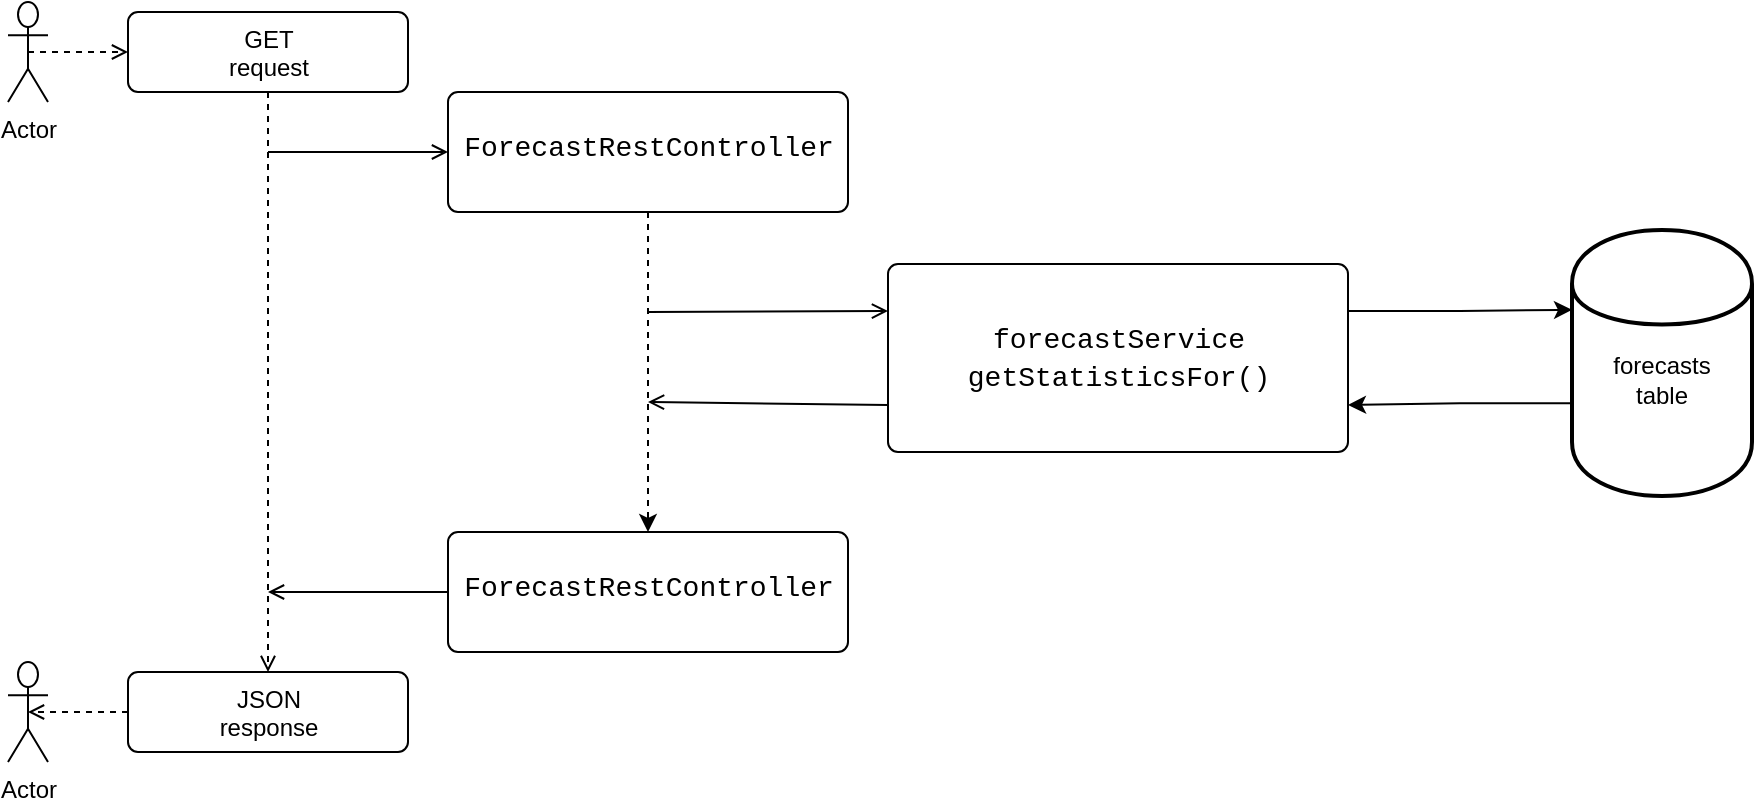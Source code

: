 <mxfile>
    <diagram name="forecast_statistics" id="FCdsSSXMZ4v17LM1Qf2R">
        <mxGraphModel dx="990" dy="470" grid="1" gridSize="10" guides="1" tooltips="1" connect="1" arrows="1" fold="1" page="1" pageScale="1" pageWidth="827" pageHeight="1169" math="0" shadow="0">
            <root>
                <mxCell id="EhWJuA080w2vwQbE3XQY-0"/>
                <mxCell id="EhWJuA080w2vwQbE3XQY-1" parent="EhWJuA080w2vwQbE3XQY-0"/>
                <mxCell id="EhWJuA080w2vwQbE3XQY-2" value="Actor" style="shape=umlActor;verticalLabelPosition=bottom;verticalAlign=top;html=1;" vertex="1" parent="EhWJuA080w2vwQbE3XQY-1">
                    <mxGeometry x="40" y="55" width="20" height="50" as="geometry"/>
                </mxCell>
                <mxCell id="EhWJuA080w2vwQbE3XQY-3" value="JSON&lt;br&gt;response" style="html=1;align=center;verticalAlign=top;rounded=1;absoluteArcSize=1;arcSize=10;dashed=0;shadow=0;" vertex="1" parent="EhWJuA080w2vwQbE3XQY-1">
                    <mxGeometry x="100" y="390" width="140" height="40" as="geometry"/>
                </mxCell>
                <mxCell id="EhWJuA080w2vwQbE3XQY-4" value="GET&lt;br&gt;request" style="html=1;align=center;verticalAlign=top;rounded=1;absoluteArcSize=1;arcSize=10;dashed=0;shadow=0;" vertex="1" parent="EhWJuA080w2vwQbE3XQY-1">
                    <mxGeometry x="100" y="60" width="140" height="40" as="geometry"/>
                </mxCell>
                <mxCell id="EhWJuA080w2vwQbE3XQY-5" value="" style="html=1;verticalAlign=bottom;labelBackgroundColor=none;endArrow=open;endFill=0;dashed=1;exitX=0.5;exitY=1;exitDx=0;exitDy=0;entryX=0.5;entryY=0;entryDx=0;entryDy=0;" edge="1" parent="EhWJuA080w2vwQbE3XQY-1" source="EhWJuA080w2vwQbE3XQY-4" target="EhWJuA080w2vwQbE3XQY-3">
                    <mxGeometry width="160" relative="1" as="geometry">
                        <mxPoint x="180" y="120" as="sourcePoint"/>
                        <mxPoint x="169.5" y="184" as="targetPoint"/>
                    </mxGeometry>
                </mxCell>
                <mxCell id="EhWJuA080w2vwQbE3XQY-6" value="" style="html=1;verticalAlign=bottom;labelBackgroundColor=none;endArrow=open;endFill=0;entryX=0;entryY=0.5;entryDx=0;entryDy=0;" edge="1" parent="EhWJuA080w2vwQbE3XQY-1" target="EhWJuA080w2vwQbE3XQY-11">
                    <mxGeometry width="160" relative="1" as="geometry">
                        <mxPoint x="170" y="130" as="sourcePoint"/>
                        <mxPoint x="330" y="130" as="targetPoint"/>
                    </mxGeometry>
                </mxCell>
                <mxCell id="EhWJuA080w2vwQbE3XQY-7" value="" style="html=1;verticalAlign=bottom;labelBackgroundColor=none;endArrow=open;endFill=0;dashed=1;entryX=0;entryY=0.5;entryDx=0;entryDy=0;exitX=0.5;exitY=0.5;exitDx=0;exitDy=0;exitPerimeter=0;" edge="1" parent="EhWJuA080w2vwQbE3XQY-1" source="EhWJuA080w2vwQbE3XQY-2" target="EhWJuA080w2vwQbE3XQY-4">
                    <mxGeometry width="160" relative="1" as="geometry">
                        <mxPoint x="50" y="80" as="sourcePoint"/>
                        <mxPoint x="220" y="79.5" as="targetPoint"/>
                    </mxGeometry>
                </mxCell>
                <mxCell id="EhWJuA080w2vwQbE3XQY-8" value="Actor" style="shape=umlActor;verticalLabelPosition=bottom;verticalAlign=top;html=1;" vertex="1" parent="EhWJuA080w2vwQbE3XQY-1">
                    <mxGeometry x="40" y="385" width="20" height="50" as="geometry"/>
                </mxCell>
                <mxCell id="EhWJuA080w2vwQbE3XQY-9" value="" style="html=1;verticalAlign=bottom;labelBackgroundColor=none;endArrow=open;endFill=0;dashed=1;entryX=0.5;entryY=0.5;entryDx=0;entryDy=0;entryPerimeter=0;exitX=0;exitY=0.5;exitDx=0;exitDy=0;" edge="1" parent="EhWJuA080w2vwQbE3XQY-1" source="EhWJuA080w2vwQbE3XQY-3" target="EhWJuA080w2vwQbE3XQY-8">
                    <mxGeometry width="160" relative="1" as="geometry">
                        <mxPoint x="100" y="405" as="sourcePoint"/>
                        <mxPoint x="50" y="405" as="targetPoint"/>
                    </mxGeometry>
                </mxCell>
                <mxCell id="EhWJuA080w2vwQbE3XQY-10" style="edgeStyle=orthogonalEdgeStyle;rounded=0;orthogonalLoop=1;jettySize=auto;html=1;exitX=0.5;exitY=1;exitDx=0;exitDy=0;entryX=0.5;entryY=0;entryDx=0;entryDy=0;dashed=1;" edge="1" parent="EhWJuA080w2vwQbE3XQY-1" source="EhWJuA080w2vwQbE3XQY-11" target="EhWJuA080w2vwQbE3XQY-13">
                    <mxGeometry relative="1" as="geometry"/>
                </mxCell>
                <mxCell id="EhWJuA080w2vwQbE3XQY-11" value="&lt;div style=&quot;background-color: rgb(255 , 255 , 255) ; font-family: &amp;#34;consolas&amp;#34; , &amp;#34;courier new&amp;#34; , monospace ; font-size: 14px ; line-height: 19px&quot;&gt;ForecastRestController&lt;/div&gt;" style="html=1;align=center;verticalAlign=top;rounded=1;absoluteArcSize=1;arcSize=10;dashed=0;shadow=0;spacingTop=12;" vertex="1" parent="EhWJuA080w2vwQbE3XQY-1">
                    <mxGeometry x="260" y="100" width="200" height="60" as="geometry"/>
                </mxCell>
                <mxCell id="EhWJuA080w2vwQbE3XQY-12" value="" style="html=1;verticalAlign=bottom;labelBackgroundColor=none;endArrow=open;endFill=0;entryX=0;entryY=0.5;entryDx=0;entryDy=0;exitX=0;exitY=0.5;exitDx=0;exitDy=0;" edge="1" parent="EhWJuA080w2vwQbE3XQY-1" source="EhWJuA080w2vwQbE3XQY-13">
                    <mxGeometry width="160" relative="1" as="geometry">
                        <mxPoint x="330" y="250" as="sourcePoint"/>
                        <mxPoint x="170" y="350" as="targetPoint"/>
                    </mxGeometry>
                </mxCell>
                <mxCell id="EhWJuA080w2vwQbE3XQY-13" value="&lt;div style=&quot;background-color: rgb(255 , 255 , 255) ; font-family: &amp;#34;consolas&amp;#34; , &amp;#34;courier new&amp;#34; , monospace ; font-size: 14px ; line-height: 19px&quot;&gt;ForecastRestController&lt;/div&gt;" style="html=1;align=center;verticalAlign=top;rounded=1;absoluteArcSize=1;arcSize=10;dashed=0;shadow=0;spacingTop=12;" vertex="1" parent="EhWJuA080w2vwQbE3XQY-1">
                    <mxGeometry x="260" y="320" width="200" height="60" as="geometry"/>
                </mxCell>
                <mxCell id="EhWJuA080w2vwQbE3XQY-14" value="" style="html=1;verticalAlign=bottom;labelBackgroundColor=none;endArrow=open;endFill=0;entryX=0;entryY=0.25;entryDx=0;entryDy=0;" edge="1" parent="EhWJuA080w2vwQbE3XQY-1" target="EhWJuA080w2vwQbE3XQY-19">
                    <mxGeometry width="160" relative="1" as="geometry">
                        <mxPoint x="360" y="210" as="sourcePoint"/>
                        <mxPoint x="520" y="200" as="targetPoint"/>
                    </mxGeometry>
                </mxCell>
                <mxCell id="EhWJuA080w2vwQbE3XQY-15" value="" style="html=1;verticalAlign=bottom;labelBackgroundColor=none;endArrow=open;endFill=0;exitX=0;exitY=0.75;exitDx=0;exitDy=0;" edge="1" parent="EhWJuA080w2vwQbE3XQY-1" source="EhWJuA080w2vwQbE3XQY-19">
                    <mxGeometry width="160" relative="1" as="geometry">
                        <mxPoint x="520" y="230" as="sourcePoint"/>
                        <mxPoint x="360" y="255" as="targetPoint"/>
                    </mxGeometry>
                </mxCell>
                <mxCell id="gVXX9u1NwPW4KdkQFmkf-0" style="edgeStyle=orthogonalEdgeStyle;rounded=0;orthogonalLoop=1;jettySize=auto;html=1;exitX=1;exitY=0.25;exitDx=0;exitDy=0;entryX=0;entryY=0.3;entryDx=0;entryDy=0;fontSize=18;" edge="1" parent="EhWJuA080w2vwQbE3XQY-1" source="EhWJuA080w2vwQbE3XQY-19" target="EhWJuA080w2vwQbE3XQY-20">
                    <mxGeometry relative="1" as="geometry"/>
                </mxCell>
                <mxCell id="gVXX9u1NwPW4KdkQFmkf-1" style="edgeStyle=orthogonalEdgeStyle;rounded=0;orthogonalLoop=1;jettySize=auto;html=1;exitX=0.009;exitY=0.651;exitDx=0;exitDy=0;entryX=1;entryY=0.75;entryDx=0;entryDy=0;fontSize=18;exitPerimeter=0;" edge="1" parent="EhWJuA080w2vwQbE3XQY-1" source="EhWJuA080w2vwQbE3XQY-20" target="EhWJuA080w2vwQbE3XQY-19">
                    <mxGeometry relative="1" as="geometry"/>
                </mxCell>
                <mxCell id="EhWJuA080w2vwQbE3XQY-19" value="&lt;div style=&quot;background-color: rgb(255 , 255 , 255) ; font-family: &amp;#34;consolas&amp;#34; , &amp;#34;courier new&amp;#34; , monospace ; font-size: 14px ; line-height: 19px&quot;&gt;&lt;div style=&quot;font-family: &amp;#34;consolas&amp;#34; , &amp;#34;courier new&amp;#34; , monospace ; line-height: 19px&quot;&gt;&lt;div style=&quot;font-family: &amp;#34;consolas&amp;#34; , &amp;#34;courier new&amp;#34; , monospace ; line-height: 19px&quot;&gt;forecastService&lt;/div&gt;&lt;/div&gt;&lt;div style=&quot;font-family: &amp;#34;consolas&amp;#34; , &amp;#34;courier new&amp;#34; , monospace ; line-height: 19px&quot;&gt;&lt;div style=&quot;font-family: &amp;#34;consolas&amp;#34; , &amp;#34;courier new&amp;#34; , monospace ; line-height: 19px&quot;&gt;&lt;span style=&quot;font-family: &amp;#34;consolas&amp;#34; , &amp;#34;courier new&amp;#34; , monospace&quot;&gt;getStatisticsFor&lt;/span&gt;()&lt;/div&gt;&lt;/div&gt;&lt;/div&gt;" style="html=1;align=center;verticalAlign=top;rounded=1;absoluteArcSize=1;arcSize=10;dashed=0;shadow=0;spacingTop=22;" vertex="1" parent="EhWJuA080w2vwQbE3XQY-1">
                    <mxGeometry x="480" y="186" width="230" height="94" as="geometry"/>
                </mxCell>
                <mxCell id="EhWJuA080w2vwQbE3XQY-20" value="forecasts&lt;br&gt;table" style="shape=cylinder;whiteSpace=wrap;html=1;boundedLbl=1;backgroundOutline=1;shadow=0;strokeWidth=2;glass=1;spacingTop=-24;" vertex="1" parent="EhWJuA080w2vwQbE3XQY-1">
                    <mxGeometry x="822" y="169" width="90" height="133" as="geometry"/>
                </mxCell>
            </root>
        </mxGraphModel>
    </diagram>
    <diagram name="forecast" id="2eC9XaLJyplGS8h4Ox1v">
        <mxGraphModel dx="990" dy="470" grid="1" gridSize="10" guides="1" tooltips="1" connect="1" arrows="1" fold="1" page="1" pageScale="1" pageWidth="827" pageHeight="1169" math="0" shadow="0">
            <root>
                <mxCell id="yZU6rky0K4uLvAfe7fMR-0"/>
                <mxCell id="yZU6rky0K4uLvAfe7fMR-1" parent="yZU6rky0K4uLvAfe7fMR-0"/>
                <mxCell id="yZU6rky0K4uLvAfe7fMR-2" value="Actor" style="shape=umlActor;verticalLabelPosition=bottom;verticalAlign=top;html=1;" vertex="1" parent="yZU6rky0K4uLvAfe7fMR-1">
                    <mxGeometry x="40" y="55" width="20" height="50" as="geometry"/>
                </mxCell>
                <mxCell id="yZU6rky0K4uLvAfe7fMR-3" value="JSON&lt;br&gt;response" style="html=1;align=center;verticalAlign=top;rounded=1;absoluteArcSize=1;arcSize=10;dashed=0;shadow=0;" vertex="1" parent="yZU6rky0K4uLvAfe7fMR-1">
                    <mxGeometry x="100" y="390" width="140" height="40" as="geometry"/>
                </mxCell>
                <mxCell id="yZU6rky0K4uLvAfe7fMR-4" value="GET&lt;br&gt;request" style="html=1;align=center;verticalAlign=top;rounded=1;absoluteArcSize=1;arcSize=10;dashed=0;shadow=0;" vertex="1" parent="yZU6rky0K4uLvAfe7fMR-1">
                    <mxGeometry x="100" y="60" width="140" height="40" as="geometry"/>
                </mxCell>
                <mxCell id="yZU6rky0K4uLvAfe7fMR-5" value="" style="html=1;verticalAlign=bottom;labelBackgroundColor=none;endArrow=open;endFill=0;dashed=1;exitX=0.5;exitY=1;exitDx=0;exitDy=0;entryX=0.5;entryY=0;entryDx=0;entryDy=0;" edge="1" parent="yZU6rky0K4uLvAfe7fMR-1" source="yZU6rky0K4uLvAfe7fMR-4" target="yZU6rky0K4uLvAfe7fMR-3">
                    <mxGeometry width="160" relative="1" as="geometry">
                        <mxPoint x="180" y="120" as="sourcePoint"/>
                        <mxPoint x="169.5" y="184" as="targetPoint"/>
                    </mxGeometry>
                </mxCell>
                <mxCell id="yZU6rky0K4uLvAfe7fMR-6" value="" style="html=1;verticalAlign=bottom;labelBackgroundColor=none;endArrow=open;endFill=0;entryX=0;entryY=0.5;entryDx=0;entryDy=0;" edge="1" parent="yZU6rky0K4uLvAfe7fMR-1" target="yZU6rky0K4uLvAfe7fMR-11">
                    <mxGeometry width="160" relative="1" as="geometry">
                        <mxPoint x="170" y="130" as="sourcePoint"/>
                        <mxPoint x="330" y="130" as="targetPoint"/>
                    </mxGeometry>
                </mxCell>
                <mxCell id="yZU6rky0K4uLvAfe7fMR-7" value="" style="html=1;verticalAlign=bottom;labelBackgroundColor=none;endArrow=open;endFill=0;dashed=1;entryX=0;entryY=0.5;entryDx=0;entryDy=0;exitX=0.5;exitY=0.5;exitDx=0;exitDy=0;exitPerimeter=0;" edge="1" parent="yZU6rky0K4uLvAfe7fMR-1" source="yZU6rky0K4uLvAfe7fMR-2" target="yZU6rky0K4uLvAfe7fMR-4">
                    <mxGeometry width="160" relative="1" as="geometry">
                        <mxPoint x="50" y="80" as="sourcePoint"/>
                        <mxPoint x="220" y="79.5" as="targetPoint"/>
                    </mxGeometry>
                </mxCell>
                <mxCell id="yZU6rky0K4uLvAfe7fMR-8" value="Actor" style="shape=umlActor;verticalLabelPosition=bottom;verticalAlign=top;html=1;" vertex="1" parent="yZU6rky0K4uLvAfe7fMR-1">
                    <mxGeometry x="40" y="385" width="20" height="50" as="geometry"/>
                </mxCell>
                <mxCell id="yZU6rky0K4uLvAfe7fMR-9" value="" style="html=1;verticalAlign=bottom;labelBackgroundColor=none;endArrow=open;endFill=0;dashed=1;entryX=0.5;entryY=0.5;entryDx=0;entryDy=0;entryPerimeter=0;exitX=0;exitY=0.5;exitDx=0;exitDy=0;" edge="1" parent="yZU6rky0K4uLvAfe7fMR-1" source="yZU6rky0K4uLvAfe7fMR-3" target="yZU6rky0K4uLvAfe7fMR-8">
                    <mxGeometry width="160" relative="1" as="geometry">
                        <mxPoint x="100" y="405" as="sourcePoint"/>
                        <mxPoint x="50" y="405" as="targetPoint"/>
                    </mxGeometry>
                </mxCell>
                <mxCell id="yZU6rky0K4uLvAfe7fMR-10" style="edgeStyle=orthogonalEdgeStyle;rounded=0;orthogonalLoop=1;jettySize=auto;html=1;exitX=0.5;exitY=1;exitDx=0;exitDy=0;entryX=0.5;entryY=0;entryDx=0;entryDy=0;dashed=1;" edge="1" parent="yZU6rky0K4uLvAfe7fMR-1" source="yZU6rky0K4uLvAfe7fMR-11" target="yZU6rky0K4uLvAfe7fMR-13">
                    <mxGeometry relative="1" as="geometry"/>
                </mxCell>
                <mxCell id="yZU6rky0K4uLvAfe7fMR-11" value="&lt;div style=&quot;background-color: rgb(255 , 255 , 255) ; font-family: &amp;#34;consolas&amp;#34; , &amp;#34;courier new&amp;#34; , monospace ; font-size: 14px ; line-height: 19px&quot;&gt;ForecastRestController&lt;/div&gt;" style="html=1;align=center;verticalAlign=top;rounded=1;absoluteArcSize=1;arcSize=10;dashed=0;shadow=0;spacingTop=12;" vertex="1" parent="yZU6rky0K4uLvAfe7fMR-1">
                    <mxGeometry x="260" y="100" width="200" height="60" as="geometry"/>
                </mxCell>
                <mxCell id="yZU6rky0K4uLvAfe7fMR-12" value="" style="html=1;verticalAlign=bottom;labelBackgroundColor=none;endArrow=open;endFill=0;entryX=0;entryY=0.5;entryDx=0;entryDy=0;exitX=0;exitY=0.5;exitDx=0;exitDy=0;" edge="1" parent="yZU6rky0K4uLvAfe7fMR-1" source="yZU6rky0K4uLvAfe7fMR-13">
                    <mxGeometry width="160" relative="1" as="geometry">
                        <mxPoint x="330" y="250" as="sourcePoint"/>
                        <mxPoint x="170" y="350" as="targetPoint"/>
                    </mxGeometry>
                </mxCell>
                <mxCell id="yZU6rky0K4uLvAfe7fMR-13" value="&lt;div style=&quot;background-color: rgb(255 , 255 , 255) ; font-family: &amp;#34;consolas&amp;#34; , &amp;#34;courier new&amp;#34; , monospace ; font-size: 14px ; line-height: 19px&quot;&gt;ForecastRestController&lt;/div&gt;" style="html=1;align=center;verticalAlign=top;rounded=1;absoluteArcSize=1;arcSize=10;dashed=0;shadow=0;spacingTop=12;" vertex="1" parent="yZU6rky0K4uLvAfe7fMR-1">
                    <mxGeometry x="260" y="320" width="200" height="60" as="geometry"/>
                </mxCell>
                <mxCell id="yZU6rky0K4uLvAfe7fMR-14" value="" style="html=1;verticalAlign=bottom;labelBackgroundColor=none;endArrow=open;endFill=0;entryX=0;entryY=0.25;entryDx=0;entryDy=0;" edge="1" parent="yZU6rky0K4uLvAfe7fMR-1" target="yZU6rky0K4uLvAfe7fMR-19">
                    <mxGeometry width="160" relative="1" as="geometry">
                        <mxPoint x="360" y="210" as="sourcePoint"/>
                        <mxPoint x="520" y="200" as="targetPoint"/>
                    </mxGeometry>
                </mxCell>
                <mxCell id="yZU6rky0K4uLvAfe7fMR-15" value="" style="html=1;verticalAlign=bottom;labelBackgroundColor=none;endArrow=open;endFill=0;exitX=0;exitY=0.75;exitDx=0;exitDy=0;" edge="1" parent="yZU6rky0K4uLvAfe7fMR-1" source="yZU6rky0K4uLvAfe7fMR-19">
                    <mxGeometry width="160" relative="1" as="geometry">
                        <mxPoint x="520" y="230" as="sourcePoint"/>
                        <mxPoint x="360" y="255" as="targetPoint"/>
                    </mxGeometry>
                </mxCell>
                <mxCell id="yZU6rky0K4uLvAfe7fMR-17" style="edgeStyle=orthogonalEdgeStyle;rounded=0;orthogonalLoop=1;jettySize=auto;html=1;exitX=0.09;exitY=0.677;exitDx=0;exitDy=0;entryX=1;entryY=0.75;entryDx=0;entryDy=0;exitPerimeter=0;dashed=1;" edge="1" parent="yZU6rky0K4uLvAfe7fMR-1" source="yZU6rky0K4uLvAfe7fMR-21" target="yZU6rky0K4uLvAfe7fMR-19">
                    <mxGeometry relative="1" as="geometry"/>
                </mxCell>
                <mxCell id="yZU6rky0K4uLvAfe7fMR-23" style="edgeStyle=orthogonalEdgeStyle;rounded=0;orthogonalLoop=1;jettySize=auto;html=1;exitX=1;exitY=0.25;exitDx=0;exitDy=0;entryX=0.051;entryY=0.406;entryDx=0;entryDy=0;entryPerimeter=0;dashed=1;fontSize=18;" edge="1" parent="yZU6rky0K4uLvAfe7fMR-1" source="yZU6rky0K4uLvAfe7fMR-19" target="yZU6rky0K4uLvAfe7fMR-21">
                    <mxGeometry relative="1" as="geometry"/>
                </mxCell>
                <mxCell id="yZU6rky0K4uLvAfe7fMR-19" value="&lt;div style=&quot;background-color: rgb(255 , 255 , 255) ; font-family: &amp;#34;consolas&amp;#34; , &amp;#34;courier new&amp;#34; , monospace ; font-size: 14px ; line-height: 19px&quot;&gt;&lt;div style=&quot;font-family: &amp;#34;consolas&amp;#34; , &amp;#34;courier new&amp;#34; , monospace ; line-height: 19px&quot;&gt;&lt;div style=&quot;font-family: &amp;#34;consolas&amp;#34; , &amp;#34;courier new&amp;#34; , monospace ; line-height: 19px&quot;&gt;forecastService&lt;/div&gt;&lt;/div&gt;&lt;div style=&quot;font-family: &amp;#34;consolas&amp;#34; , &amp;#34;courier new&amp;#34; , monospace ; line-height: 19px&quot;&gt;&lt;div style=&quot;font-family: &amp;#34;consolas&amp;#34; , &amp;#34;courier new&amp;#34; , monospace ; line-height: 19px&quot;&gt;&lt;span style=&quot;font-family: &amp;#34;consolas&amp;#34; , &amp;#34;courier new&amp;#34; , monospace&quot;&gt;getForecastFor&lt;/span&gt;()&lt;/div&gt;&lt;/div&gt;&lt;/div&gt;" style="html=1;align=center;verticalAlign=top;rounded=1;absoluteArcSize=1;arcSize=10;dashed=0;shadow=0;spacingTop=22;" vertex="1" parent="yZU6rky0K4uLvAfe7fMR-1">
                    <mxGeometry x="480" y="186" width="230" height="94" as="geometry"/>
                </mxCell>
                <mxCell id="yZU6rky0K4uLvAfe7fMR-21" value="" style="pointerEvents=1;shadow=0;dashed=0;html=1;strokeColor=none;fillColor=#505050;labelPosition=center;verticalLabelPosition=bottom;outlineConnect=0;verticalAlign=top;align=center;shape=mxgraph.office.clouds.public_cloud;" vertex="1" parent="yZU6rky0K4uLvAfe7fMR-1">
                    <mxGeometry x="799" y="141" width="200" height="170" as="geometry"/>
                </mxCell>
                <mxCell id="yZU6rky0K4uLvAfe7fMR-22" value="www.openweathermap.org" style="text;html=1;resizable=0;autosize=1;align=center;verticalAlign=middle;points=[];fillColor=none;strokeColor=none;rounded=0;fontStyle=0;fontSize=18;spacing=7;" vertex="1" parent="yZU6rky0K4uLvAfe7fMR-1">
                    <mxGeometry x="759" y="105" width="240" height="40" as="geometry"/>
                </mxCell>
            </root>
        </mxGraphModel>
    </diagram>
    <diagram name="forecast_autolookup" id="Ji-H7JFQmMfG3vx98Tk6">
        <mxGraphModel dx="990" dy="470" grid="1" gridSize="10" guides="1" tooltips="1" connect="1" arrows="1" fold="1" page="1" pageScale="1" pageWidth="827" pageHeight="1169" math="0" shadow="0">
            <root>
                <mxCell id="OnsMzoF5R4syNADGerhL-0"/>
                <mxCell id="OnsMzoF5R4syNADGerhL-1" parent="OnsMzoF5R4syNADGerhL-0"/>
                <mxCell id="OnsMzoF5R4syNADGerhL-2" value="Actor" style="shape=umlActor;verticalLabelPosition=bottom;verticalAlign=top;html=1;" vertex="1" parent="OnsMzoF5R4syNADGerhL-1">
                    <mxGeometry x="40" y="55" width="20" height="50" as="geometry"/>
                </mxCell>
                <mxCell id="OnsMzoF5R4syNADGerhL-3" value="HTML&lt;br&gt;response" style="html=1;align=center;verticalAlign=top;rounded=1;absoluteArcSize=1;arcSize=10;dashed=0;shadow=0;" vertex="1" parent="OnsMzoF5R4syNADGerhL-1">
                    <mxGeometry x="100" y="390" width="140" height="40" as="geometry"/>
                </mxCell>
                <mxCell id="OnsMzoF5R4syNADGerhL-4" value="GET&lt;br&gt;request" style="html=1;align=center;verticalAlign=top;rounded=1;absoluteArcSize=1;arcSize=10;dashed=0;shadow=0;" vertex="1" parent="OnsMzoF5R4syNADGerhL-1">
                    <mxGeometry x="100" y="60" width="140" height="40" as="geometry"/>
                </mxCell>
                <mxCell id="OnsMzoF5R4syNADGerhL-5" value="" style="html=1;verticalAlign=bottom;labelBackgroundColor=none;endArrow=open;endFill=0;dashed=1;exitX=0.5;exitY=1;exitDx=0;exitDy=0;entryX=0.5;entryY=0;entryDx=0;entryDy=0;" edge="1" parent="OnsMzoF5R4syNADGerhL-1" source="OnsMzoF5R4syNADGerhL-4" target="OnsMzoF5R4syNADGerhL-3">
                    <mxGeometry width="160" relative="1" as="geometry">
                        <mxPoint x="180" y="120" as="sourcePoint"/>
                        <mxPoint x="169.5" y="184" as="targetPoint"/>
                    </mxGeometry>
                </mxCell>
                <mxCell id="OnsMzoF5R4syNADGerhL-6" value="" style="html=1;verticalAlign=bottom;labelBackgroundColor=none;endArrow=open;endFill=0;entryX=0;entryY=0.5;entryDx=0;entryDy=0;" edge="1" parent="OnsMzoF5R4syNADGerhL-1" target="OnsMzoF5R4syNADGerhL-11">
                    <mxGeometry width="160" relative="1" as="geometry">
                        <mxPoint x="170" y="130" as="sourcePoint"/>
                        <mxPoint x="330" y="130" as="targetPoint"/>
                    </mxGeometry>
                </mxCell>
                <mxCell id="OnsMzoF5R4syNADGerhL-7" value="" style="html=1;verticalAlign=bottom;labelBackgroundColor=none;endArrow=open;endFill=0;dashed=1;entryX=0;entryY=0.5;entryDx=0;entryDy=0;exitX=0.5;exitY=0.5;exitDx=0;exitDy=0;exitPerimeter=0;" edge="1" parent="OnsMzoF5R4syNADGerhL-1" source="OnsMzoF5R4syNADGerhL-2" target="OnsMzoF5R4syNADGerhL-4">
                    <mxGeometry width="160" relative="1" as="geometry">
                        <mxPoint x="50" y="80" as="sourcePoint"/>
                        <mxPoint x="220" y="79.5" as="targetPoint"/>
                    </mxGeometry>
                </mxCell>
                <mxCell id="OnsMzoF5R4syNADGerhL-8" value="Actor" style="shape=umlActor;verticalLabelPosition=bottom;verticalAlign=top;html=1;" vertex="1" parent="OnsMzoF5R4syNADGerhL-1">
                    <mxGeometry x="40" y="385" width="20" height="50" as="geometry"/>
                </mxCell>
                <mxCell id="OnsMzoF5R4syNADGerhL-9" value="" style="html=1;verticalAlign=bottom;labelBackgroundColor=none;endArrow=open;endFill=0;dashed=1;entryX=0.5;entryY=0.5;entryDx=0;entryDy=0;entryPerimeter=0;exitX=0;exitY=0.5;exitDx=0;exitDy=0;" edge="1" parent="OnsMzoF5R4syNADGerhL-1" source="OnsMzoF5R4syNADGerhL-3" target="OnsMzoF5R4syNADGerhL-8">
                    <mxGeometry width="160" relative="1" as="geometry">
                        <mxPoint x="100" y="405" as="sourcePoint"/>
                        <mxPoint x="50" y="405" as="targetPoint"/>
                    </mxGeometry>
                </mxCell>
                <mxCell id="OnsMzoF5R4syNADGerhL-10" style="edgeStyle=orthogonalEdgeStyle;rounded=0;orthogonalLoop=1;jettySize=auto;html=1;exitX=0.5;exitY=1;exitDx=0;exitDy=0;entryX=0.5;entryY=0;entryDx=0;entryDy=0;dashed=1;" edge="1" parent="OnsMzoF5R4syNADGerhL-1" source="OnsMzoF5R4syNADGerhL-11" target="OnsMzoF5R4syNADGerhL-13">
                    <mxGeometry relative="1" as="geometry"/>
                </mxCell>
                <mxCell id="OnsMzoF5R4syNADGerhL-11" value="&lt;div style=&quot;background-color: rgb(255 , 255 , 255) ; font-family: &amp;#34;consolas&amp;#34; , &amp;#34;courier new&amp;#34; , monospace ; font-size: 14px ; line-height: 19px&quot;&gt;ForecastRestController&lt;/div&gt;" style="html=1;align=center;verticalAlign=top;rounded=1;absoluteArcSize=1;arcSize=10;dashed=0;shadow=0;spacingTop=12;" vertex="1" parent="OnsMzoF5R4syNADGerhL-1">
                    <mxGeometry x="260" y="100" width="200" height="60" as="geometry"/>
                </mxCell>
                <mxCell id="OnsMzoF5R4syNADGerhL-12" value="" style="html=1;verticalAlign=bottom;labelBackgroundColor=none;endArrow=open;endFill=0;entryX=0;entryY=0.5;entryDx=0;entryDy=0;exitX=0;exitY=0.5;exitDx=0;exitDy=0;" edge="1" parent="OnsMzoF5R4syNADGerhL-1" source="OnsMzoF5R4syNADGerhL-13">
                    <mxGeometry width="160" relative="1" as="geometry">
                        <mxPoint x="330" y="250" as="sourcePoint"/>
                        <mxPoint x="170" y="350" as="targetPoint"/>
                    </mxGeometry>
                </mxCell>
                <mxCell id="OnsMzoF5R4syNADGerhL-13" value="&lt;div style=&quot;background-color: rgb(255 , 255 , 255) ; font-family: &amp;#34;consolas&amp;#34; , &amp;#34;courier new&amp;#34; , monospace ; font-size: 14px ; line-height: 19px&quot;&gt;ForecastRestController&lt;/div&gt;" style="html=1;align=center;verticalAlign=top;rounded=1;absoluteArcSize=1;arcSize=10;dashed=0;shadow=0;spacingTop=12;" vertex="1" parent="OnsMzoF5R4syNADGerhL-1">
                    <mxGeometry x="260" y="320" width="200" height="60" as="geometry"/>
                </mxCell>
                <mxCell id="OnsMzoF5R4syNADGerhL-14" value="" style="html=1;verticalAlign=bottom;labelBackgroundColor=none;endArrow=open;endFill=0;entryX=0;entryY=0.25;entryDx=0;entryDy=0;" edge="1" parent="OnsMzoF5R4syNADGerhL-1" target="OnsMzoF5R4syNADGerhL-17">
                    <mxGeometry width="160" relative="1" as="geometry">
                        <mxPoint x="360" y="210" as="sourcePoint"/>
                        <mxPoint x="520" y="200" as="targetPoint"/>
                    </mxGeometry>
                </mxCell>
                <mxCell id="OnsMzoF5R4syNADGerhL-15" value="" style="html=1;verticalAlign=bottom;labelBackgroundColor=none;endArrow=open;endFill=0;exitX=0;exitY=0.75;exitDx=0;exitDy=0;" edge="1" parent="OnsMzoF5R4syNADGerhL-1" source="OnsMzoF5R4syNADGerhL-17">
                    <mxGeometry width="160" relative="1" as="geometry">
                        <mxPoint x="520" y="230" as="sourcePoint"/>
                        <mxPoint x="360" y="255" as="targetPoint"/>
                    </mxGeometry>
                </mxCell>
                <mxCell id="OnsMzoF5R4syNADGerhL-16" style="edgeStyle=orthogonalEdgeStyle;rounded=0;orthogonalLoop=1;jettySize=auto;html=1;exitX=1;exitY=0.75;exitDx=0;exitDy=0;entryX=0;entryY=0.5;entryDx=0;entryDy=0;" edge="1" parent="OnsMzoF5R4syNADGerhL-1" source="OnsMzoF5R4syNADGerhL-17" target="OnsMzoF5R4syNADGerhL-18">
                    <mxGeometry relative="1" as="geometry">
                        <mxPoint x="720" y="209.5" as="targetPoint"/>
                    </mxGeometry>
                </mxCell>
                <mxCell id="NjZlbT3mgSNKa6E1w8au-2" style="edgeStyle=orthogonalEdgeStyle;rounded=0;orthogonalLoop=1;jettySize=auto;html=1;exitX=0.09;exitY=0.677;exitDx=0;exitDy=0;entryX=1;entryY=0.5;entryDx=0;entryDy=0;exitPerimeter=0;dashed=1;" edge="1" parent="OnsMzoF5R4syNADGerhL-1" source="NjZlbT3mgSNKa6E1w8au-0" target="OnsMzoF5R4syNADGerhL-17">
                    <mxGeometry relative="1" as="geometry"/>
                </mxCell>
                <mxCell id="NjZlbT3mgSNKa6E1w8au-3" style="edgeStyle=orthogonalEdgeStyle;rounded=0;orthogonalLoop=1;jettySize=auto;html=1;exitX=1;exitY=0.25;exitDx=0;exitDy=0;entryX=0.009;entryY=0.46;entryDx=0;entryDy=0;entryPerimeter=0;dashed=1;" edge="1" parent="OnsMzoF5R4syNADGerhL-1" source="OnsMzoF5R4syNADGerhL-17" target="NjZlbT3mgSNKa6E1w8au-0">
                    <mxGeometry relative="1" as="geometry"/>
                </mxCell>
                <mxCell id="OnsMzoF5R4syNADGerhL-17" value="&lt;div style=&quot;background-color: rgb(255 , 255 , 255) ; font-family: &amp;#34;consolas&amp;#34; , &amp;#34;courier new&amp;#34; , monospace ; font-size: 14px ; line-height: 19px&quot;&gt;&lt;div style=&quot;font-family: &amp;#34;consolas&amp;#34; , &amp;#34;courier new&amp;#34; , monospace ; line-height: 19px&quot;&gt;&lt;div style=&quot;font-family: &amp;#34;consolas&amp;#34; , &amp;#34;courier new&amp;#34; , monospace ; line-height: 19px&quot;&gt;forecastService&lt;/div&gt;&lt;/div&gt;&lt;div style=&quot;font-family: &amp;#34;consolas&amp;#34; , &amp;#34;courier new&amp;#34; , monospace ; line-height: 19px&quot;&gt;&lt;div style=&quot;font-family: &amp;#34;consolas&amp;#34; , &amp;#34;courier new&amp;#34; , monospace ; line-height: 19px&quot;&gt;&lt;span style=&quot;font-family: &amp;#34;consolas&amp;#34; , &amp;#34;courier new&amp;#34; , monospace&quot;&gt;startAutolookupForecastFor&lt;/span&gt;()&lt;/div&gt;&lt;/div&gt;&lt;/div&gt;" style="html=1;align=center;verticalAlign=top;rounded=1;absoluteArcSize=1;arcSize=10;dashed=0;shadow=0;spacingTop=22;" vertex="1" parent="OnsMzoF5R4syNADGerhL-1">
                    <mxGeometry x="480" y="186" width="230" height="94" as="geometry"/>
                </mxCell>
                <mxCell id="OnsMzoF5R4syNADGerhL-18" value="forecasts&lt;br&gt;table" style="shape=cylinder;whiteSpace=wrap;html=1;boundedLbl=1;backgroundOutline=1;shadow=0;strokeWidth=2;glass=1;spacingTop=-24;" vertex="1" parent="OnsMzoF5R4syNADGerhL-1">
                    <mxGeometry x="796" y="297" width="90" height="133" as="geometry"/>
                </mxCell>
                <mxCell id="NjZlbT3mgSNKa6E1w8au-0" value="" style="pointerEvents=1;shadow=0;dashed=0;html=1;strokeColor=none;fillColor=#505050;labelPosition=center;verticalLabelPosition=bottom;outlineConnect=0;verticalAlign=top;align=center;shape=mxgraph.office.clouds.public_cloud;" vertex="1" parent="OnsMzoF5R4syNADGerhL-1">
                    <mxGeometry x="790.5" y="160" width="119.5" height="107" as="geometry"/>
                </mxCell>
                <mxCell id="NjZlbT3mgSNKa6E1w8au-5" value="www.openweathermap.org" style="text;html=1;resizable=0;autosize=1;align=center;verticalAlign=middle;points=[];fillColor=none;strokeColor=none;rounded=0;fontStyle=0;fontSize=18;spacing=7;" vertex="1" parent="OnsMzoF5R4syNADGerhL-1">
                    <mxGeometry x="721" y="120" width="240" height="40" as="geometry"/>
                </mxCell>
            </root>
        </mxGraphModel>
    </diagram>
    <diagram name="forecast_seed" id="9V4nu_6KgXEIdL6l7NVk">
        <mxGraphModel dx="682" dy="470" grid="1" gridSize="10" guides="1" tooltips="1" connect="1" arrows="1" fold="1" page="1" pageScale="1" pageWidth="827" pageHeight="1169" math="0" shadow="0">
            <root>
                <mxCell id="ID7U41zceB5v7bTVXZlB-0"/>
                <mxCell id="ID7U41zceB5v7bTVXZlB-1" parent="ID7U41zceB5v7bTVXZlB-0"/>
                <mxCell id="ID7U41zceB5v7bTVXZlB-3" value="Actor" style="shape=umlActor;verticalLabelPosition=bottom;verticalAlign=top;html=1;" vertex="1" parent="ID7U41zceB5v7bTVXZlB-1">
                    <mxGeometry x="40" y="55" width="20" height="50" as="geometry"/>
                </mxCell>
                <mxCell id="ID7U41zceB5v7bTVXZlB-4" value="HTML&lt;br&gt;response" style="html=1;align=center;verticalAlign=top;rounded=1;absoluteArcSize=1;arcSize=10;dashed=0;shadow=0;" vertex="1" parent="ID7U41zceB5v7bTVXZlB-1">
                    <mxGeometry x="100" y="390" width="140" height="40" as="geometry"/>
                </mxCell>
                <mxCell id="ID7U41zceB5v7bTVXZlB-5" value="GET&lt;br&gt;request" style="html=1;align=center;verticalAlign=top;rounded=1;absoluteArcSize=1;arcSize=10;dashed=0;shadow=0;" vertex="1" parent="ID7U41zceB5v7bTVXZlB-1">
                    <mxGeometry x="100" y="60" width="140" height="40" as="geometry"/>
                </mxCell>
                <mxCell id="ID7U41zceB5v7bTVXZlB-6" value="" style="html=1;verticalAlign=bottom;labelBackgroundColor=none;endArrow=open;endFill=0;dashed=1;exitX=0.5;exitY=1;exitDx=0;exitDy=0;entryX=0.5;entryY=0;entryDx=0;entryDy=0;" edge="1" parent="ID7U41zceB5v7bTVXZlB-1" source="ID7U41zceB5v7bTVXZlB-5" target="ID7U41zceB5v7bTVXZlB-4">
                    <mxGeometry width="160" relative="1" as="geometry">
                        <mxPoint x="180" y="120" as="sourcePoint"/>
                        <mxPoint x="169.5" y="184" as="targetPoint"/>
                    </mxGeometry>
                </mxCell>
                <mxCell id="ID7U41zceB5v7bTVXZlB-7" value="" style="html=1;verticalAlign=bottom;labelBackgroundColor=none;endArrow=open;endFill=0;entryX=0;entryY=0.5;entryDx=0;entryDy=0;" edge="1" parent="ID7U41zceB5v7bTVXZlB-1" target="ID7U41zceB5v7bTVXZlB-12">
                    <mxGeometry width="160" relative="1" as="geometry">
                        <mxPoint x="170" y="130" as="sourcePoint"/>
                        <mxPoint x="330" y="130" as="targetPoint"/>
                    </mxGeometry>
                </mxCell>
                <mxCell id="ID7U41zceB5v7bTVXZlB-8" value="" style="html=1;verticalAlign=bottom;labelBackgroundColor=none;endArrow=open;endFill=0;dashed=1;entryX=0;entryY=0.5;entryDx=0;entryDy=0;exitX=0.5;exitY=0.5;exitDx=0;exitDy=0;exitPerimeter=0;" edge="1" parent="ID7U41zceB5v7bTVXZlB-1" source="ID7U41zceB5v7bTVXZlB-3" target="ID7U41zceB5v7bTVXZlB-5">
                    <mxGeometry width="160" relative="1" as="geometry">
                        <mxPoint x="50" y="80" as="sourcePoint"/>
                        <mxPoint x="220" y="79.5" as="targetPoint"/>
                    </mxGeometry>
                </mxCell>
                <mxCell id="ID7U41zceB5v7bTVXZlB-9" value="Actor" style="shape=umlActor;verticalLabelPosition=bottom;verticalAlign=top;html=1;" vertex="1" parent="ID7U41zceB5v7bTVXZlB-1">
                    <mxGeometry x="40" y="385" width="20" height="50" as="geometry"/>
                </mxCell>
                <mxCell id="ID7U41zceB5v7bTVXZlB-10" value="" style="html=1;verticalAlign=bottom;labelBackgroundColor=none;endArrow=open;endFill=0;dashed=1;entryX=0.5;entryY=0.5;entryDx=0;entryDy=0;entryPerimeter=0;exitX=0;exitY=0.5;exitDx=0;exitDy=0;" edge="1" parent="ID7U41zceB5v7bTVXZlB-1" source="ID7U41zceB5v7bTVXZlB-4" target="ID7U41zceB5v7bTVXZlB-9">
                    <mxGeometry width="160" relative="1" as="geometry">
                        <mxPoint x="100" y="405" as="sourcePoint"/>
                        <mxPoint x="50" y="405" as="targetPoint"/>
                    </mxGeometry>
                </mxCell>
                <mxCell id="ID7U41zceB5v7bTVXZlB-11" style="edgeStyle=orthogonalEdgeStyle;rounded=0;orthogonalLoop=1;jettySize=auto;html=1;exitX=0.5;exitY=1;exitDx=0;exitDy=0;entryX=0.5;entryY=0;entryDx=0;entryDy=0;dashed=1;" edge="1" parent="ID7U41zceB5v7bTVXZlB-1" source="ID7U41zceB5v7bTVXZlB-12" target="ID7U41zceB5v7bTVXZlB-14">
                    <mxGeometry relative="1" as="geometry"/>
                </mxCell>
                <mxCell id="ID7U41zceB5v7bTVXZlB-12" value="&lt;div style=&quot;background-color: rgb(255 , 255 , 255) ; font-family: &amp;#34;consolas&amp;#34; , &amp;#34;courier new&amp;#34; , monospace ; font-size: 14px ; line-height: 19px&quot;&gt;ForecastRestController&lt;/div&gt;" style="html=1;align=center;verticalAlign=top;rounded=1;absoluteArcSize=1;arcSize=10;dashed=0;shadow=0;spacingTop=12;" vertex="1" parent="ID7U41zceB5v7bTVXZlB-1">
                    <mxGeometry x="260" y="100" width="200" height="60" as="geometry"/>
                </mxCell>
                <mxCell id="ID7U41zceB5v7bTVXZlB-13" value="" style="html=1;verticalAlign=bottom;labelBackgroundColor=none;endArrow=open;endFill=0;entryX=0;entryY=0.5;entryDx=0;entryDy=0;exitX=0;exitY=0.5;exitDx=0;exitDy=0;" edge="1" parent="ID7U41zceB5v7bTVXZlB-1" source="ID7U41zceB5v7bTVXZlB-14">
                    <mxGeometry width="160" relative="1" as="geometry">
                        <mxPoint x="330" y="250" as="sourcePoint"/>
                        <mxPoint x="170" y="350" as="targetPoint"/>
                    </mxGeometry>
                </mxCell>
                <mxCell id="ID7U41zceB5v7bTVXZlB-14" value="&lt;div style=&quot;background-color: rgb(255 , 255 , 255) ; font-family: &amp;#34;consolas&amp;#34; , &amp;#34;courier new&amp;#34; , monospace ; font-size: 14px ; line-height: 19px&quot;&gt;ForecastRestController&lt;/div&gt;" style="html=1;align=center;verticalAlign=top;rounded=1;absoluteArcSize=1;arcSize=10;dashed=0;shadow=0;spacingTop=12;" vertex="1" parent="ID7U41zceB5v7bTVXZlB-1">
                    <mxGeometry x="260" y="320" width="200" height="60" as="geometry"/>
                </mxCell>
                <mxCell id="ID7U41zceB5v7bTVXZlB-15" value="" style="html=1;verticalAlign=bottom;labelBackgroundColor=none;endArrow=open;endFill=0;entryX=0;entryY=0.25;entryDx=0;entryDy=0;" edge="1" parent="ID7U41zceB5v7bTVXZlB-1" target="ID7U41zceB5v7bTVXZlB-19">
                    <mxGeometry width="160" relative="1" as="geometry">
                        <mxPoint x="360" y="210" as="sourcePoint"/>
                        <mxPoint x="520" y="200" as="targetPoint"/>
                    </mxGeometry>
                </mxCell>
                <mxCell id="ID7U41zceB5v7bTVXZlB-16" value="" style="html=1;verticalAlign=bottom;labelBackgroundColor=none;endArrow=open;endFill=0;exitX=0;exitY=0.75;exitDx=0;exitDy=0;" edge="1" parent="ID7U41zceB5v7bTVXZlB-1" source="ID7U41zceB5v7bTVXZlB-19">
                    <mxGeometry width="160" relative="1" as="geometry">
                        <mxPoint x="520" y="230" as="sourcePoint"/>
                        <mxPoint x="360" y="255" as="targetPoint"/>
                    </mxGeometry>
                </mxCell>
                <mxCell id="ID7U41zceB5v7bTVXZlB-17" style="edgeStyle=orthogonalEdgeStyle;rounded=0;orthogonalLoop=1;jettySize=auto;html=1;exitX=1;exitY=0.5;exitDx=0;exitDy=0;entryX=0;entryY=0.5;entryDx=0;entryDy=0;" edge="1" parent="ID7U41zceB5v7bTVXZlB-1" source="ID7U41zceB5v7bTVXZlB-19" target="ID7U41zceB5v7bTVXZlB-20">
                    <mxGeometry relative="1" as="geometry">
                        <mxPoint x="720" y="209.5" as="targetPoint"/>
                    </mxGeometry>
                </mxCell>
                <mxCell id="ID7U41zceB5v7bTVXZlB-19" value="&lt;div style=&quot;background-color: rgb(255 , 255 , 255) ; font-family: &amp;#34;consolas&amp;#34; , &amp;#34;courier new&amp;#34; , monospace ; font-size: 14px ; line-height: 19px&quot;&gt;&lt;div style=&quot;font-family: &amp;#34;consolas&amp;#34; , &amp;#34;courier new&amp;#34; , monospace ; line-height: 19px&quot;&gt;&lt;div style=&quot;font-family: &amp;#34;consolas&amp;#34; , &amp;#34;courier new&amp;#34; , monospace ; line-height: 19px&quot;&gt;forecastService&lt;/div&gt;&lt;/div&gt;&lt;div style=&quot;font-family: &amp;#34;consolas&amp;#34; , &amp;#34;courier new&amp;#34; , monospace ; line-height: 19px&quot;&gt;&lt;div style=&quot;font-family: &amp;#34;consolas&amp;#34; , &amp;#34;courier new&amp;#34; , monospace ; line-height: 19px&quot;&gt;&lt;span style=&quot;font-family: &amp;#34;consolas&amp;#34; , &amp;#34;courier new&amp;#34; , monospace&quot;&gt;startSeedingForecastFor&lt;/span&gt;()&lt;/div&gt;&lt;/div&gt;&lt;/div&gt;" style="html=1;align=center;verticalAlign=top;rounded=1;absoluteArcSize=1;arcSize=10;dashed=0;shadow=0;spacingTop=22;" vertex="1" parent="ID7U41zceB5v7bTVXZlB-1">
                    <mxGeometry x="480" y="186" width="200" height="94" as="geometry"/>
                </mxCell>
                <mxCell id="ID7U41zceB5v7bTVXZlB-20" value="forecasts&lt;br&gt;table" style="shape=cylinder;whiteSpace=wrap;html=1;boundedLbl=1;backgroundOutline=1;shadow=0;strokeWidth=2;glass=1;spacingTop=-24;" vertex="1" parent="ID7U41zceB5v7bTVXZlB-1">
                    <mxGeometry x="737" y="166.5" width="90" height="133" as="geometry"/>
                </mxCell>
            </root>
        </mxGraphModel>
    </diagram>
    <diagram name="cities_load" id="UTjOGOw8DVCoGJFwHRWK">
        <mxGraphModel dx="682" dy="470" grid="1" gridSize="10" guides="1" tooltips="1" connect="1" arrows="1" fold="1" page="1" pageScale="1" pageWidth="827" pageHeight="1169" math="0" shadow="0">
            <root>
                <mxCell id="CkLRSc51kOckFidK3EKy-0"/>
                <mxCell id="CkLRSc51kOckFidK3EKy-1" parent="CkLRSc51kOckFidK3EKy-0"/>
                <mxCell id="CkLRSc51kOckFidK3EKy-20" value="city.list.json" style="strokeWidth=2;html=1;shape=mxgraph.flowchart.document2;whiteSpace=wrap;size=0.25;shadow=0;glass=1;spacingTop=-24;" parent="CkLRSc51kOckFidK3EKy-1" vertex="1">
                    <mxGeometry x="680" y="177" width="100" height="130" as="geometry"/>
                </mxCell>
                <mxCell id="CkLRSc51kOckFidK3EKy-2" value="Actor" style="shape=umlActor;verticalLabelPosition=bottom;verticalAlign=top;html=1;" parent="CkLRSc51kOckFidK3EKy-1" vertex="1">
                    <mxGeometry x="40" y="55" width="20" height="50" as="geometry"/>
                </mxCell>
                <mxCell id="CkLRSc51kOckFidK3EKy-3" value="JSON&lt;br&gt;response" style="html=1;align=center;verticalAlign=top;rounded=1;absoluteArcSize=1;arcSize=10;dashed=0;shadow=0;" parent="CkLRSc51kOckFidK3EKy-1" vertex="1">
                    <mxGeometry x="100" y="390" width="140" height="40" as="geometry"/>
                </mxCell>
                <mxCell id="CkLRSc51kOckFidK3EKy-4" value="GET&lt;br&gt;request" style="html=1;align=center;verticalAlign=top;rounded=1;absoluteArcSize=1;arcSize=10;dashed=0;shadow=0;" parent="CkLRSc51kOckFidK3EKy-1" vertex="1">
                    <mxGeometry x="100" y="60" width="140" height="40" as="geometry"/>
                </mxCell>
                <mxCell id="CkLRSc51kOckFidK3EKy-5" value="" style="html=1;verticalAlign=bottom;labelBackgroundColor=none;endArrow=open;endFill=0;dashed=1;exitX=0.5;exitY=1;exitDx=0;exitDy=0;entryX=0.5;entryY=0;entryDx=0;entryDy=0;" parent="CkLRSc51kOckFidK3EKy-1" source="CkLRSc51kOckFidK3EKy-4" target="CkLRSc51kOckFidK3EKy-3" edge="1">
                    <mxGeometry width="160" relative="1" as="geometry">
                        <mxPoint x="180" y="120" as="sourcePoint"/>
                        <mxPoint x="169.5" y="184" as="targetPoint"/>
                    </mxGeometry>
                </mxCell>
                <mxCell id="CkLRSc51kOckFidK3EKy-6" value="" style="html=1;verticalAlign=bottom;labelBackgroundColor=none;endArrow=open;endFill=0;entryX=0;entryY=0.5;entryDx=0;entryDy=0;" parent="CkLRSc51kOckFidK3EKy-1" target="CkLRSc51kOckFidK3EKy-11" edge="1">
                    <mxGeometry width="160" relative="1" as="geometry">
                        <mxPoint x="170" y="130" as="sourcePoint"/>
                        <mxPoint x="330" y="130" as="targetPoint"/>
                    </mxGeometry>
                </mxCell>
                <mxCell id="CkLRSc51kOckFidK3EKy-7" value="" style="html=1;verticalAlign=bottom;labelBackgroundColor=none;endArrow=open;endFill=0;dashed=1;entryX=0;entryY=0.5;entryDx=0;entryDy=0;exitX=0.5;exitY=0.5;exitDx=0;exitDy=0;exitPerimeter=0;" parent="CkLRSc51kOckFidK3EKy-1" source="CkLRSc51kOckFidK3EKy-2" target="CkLRSc51kOckFidK3EKy-4" edge="1">
                    <mxGeometry width="160" relative="1" as="geometry">
                        <mxPoint x="50" y="80" as="sourcePoint"/>
                        <mxPoint x="220" y="79.5" as="targetPoint"/>
                    </mxGeometry>
                </mxCell>
                <mxCell id="CkLRSc51kOckFidK3EKy-8" value="Actor" style="shape=umlActor;verticalLabelPosition=bottom;verticalAlign=top;html=1;" parent="CkLRSc51kOckFidK3EKy-1" vertex="1">
                    <mxGeometry x="40" y="385" width="20" height="50" as="geometry"/>
                </mxCell>
                <mxCell id="CkLRSc51kOckFidK3EKy-9" value="" style="html=1;verticalAlign=bottom;labelBackgroundColor=none;endArrow=open;endFill=0;dashed=1;entryX=0.5;entryY=0.5;entryDx=0;entryDy=0;entryPerimeter=0;exitX=0;exitY=0.5;exitDx=0;exitDy=0;" parent="CkLRSc51kOckFidK3EKy-1" source="CkLRSc51kOckFidK3EKy-3" target="CkLRSc51kOckFidK3EKy-8" edge="1">
                    <mxGeometry width="160" relative="1" as="geometry">
                        <mxPoint x="100" y="405" as="sourcePoint"/>
                        <mxPoint x="50" y="405" as="targetPoint"/>
                    </mxGeometry>
                </mxCell>
                <mxCell id="CkLRSc51kOckFidK3EKy-10" style="edgeStyle=orthogonalEdgeStyle;rounded=0;orthogonalLoop=1;jettySize=auto;html=1;exitX=0.5;exitY=1;exitDx=0;exitDy=0;entryX=0.5;entryY=0;entryDx=0;entryDy=0;dashed=1;" parent="CkLRSc51kOckFidK3EKy-1" source="CkLRSc51kOckFidK3EKy-11" target="CkLRSc51kOckFidK3EKy-13" edge="1">
                    <mxGeometry relative="1" as="geometry"/>
                </mxCell>
                <mxCell id="CkLRSc51kOckFidK3EKy-11" value="&lt;div style=&quot;background-color: rgb(255 , 255 , 255) ; font-family: &amp;#34;consolas&amp;#34; , &amp;#34;courier new&amp;#34; , monospace ; font-size: 14px ; line-height: 19px&quot;&gt;HomeRestController&lt;/div&gt;" style="html=1;align=center;verticalAlign=top;rounded=1;absoluteArcSize=1;arcSize=10;dashed=0;shadow=0;spacingTop=12;" parent="CkLRSc51kOckFidK3EKy-1" vertex="1">
                    <mxGeometry x="260" y="100" width="160" height="60" as="geometry"/>
                </mxCell>
                <mxCell id="CkLRSc51kOckFidK3EKy-12" value="" style="html=1;verticalAlign=bottom;labelBackgroundColor=none;endArrow=open;endFill=0;entryX=0;entryY=0.5;entryDx=0;entryDy=0;exitX=0;exitY=0.5;exitDx=0;exitDy=0;" parent="CkLRSc51kOckFidK3EKy-1" source="CkLRSc51kOckFidK3EKy-13" edge="1">
                    <mxGeometry width="160" relative="1" as="geometry">
                        <mxPoint x="330" y="250" as="sourcePoint"/>
                        <mxPoint x="170" y="350" as="targetPoint"/>
                    </mxGeometry>
                </mxCell>
                <mxCell id="CkLRSc51kOckFidK3EKy-13" value="&lt;div style=&quot;background-color: rgb(255 , 255 , 255) ; font-family: &amp;#34;consolas&amp;#34; , &amp;#34;courier new&amp;#34; , monospace ; font-size: 14px ; line-height: 19px&quot;&gt;HomeRestController&lt;/div&gt;" style="html=1;align=center;verticalAlign=top;rounded=1;absoluteArcSize=1;arcSize=10;dashed=0;shadow=0;spacingTop=12;" parent="CkLRSc51kOckFidK3EKy-1" vertex="1">
                    <mxGeometry x="260" y="320" width="160" height="60" as="geometry"/>
                </mxCell>
                <mxCell id="CkLRSc51kOckFidK3EKy-15" value="" style="html=1;verticalAlign=bottom;labelBackgroundColor=none;endArrow=open;endFill=0;entryX=0;entryY=0.25;entryDx=0;entryDy=0;" parent="CkLRSc51kOckFidK3EKy-1" target="CkLRSc51kOckFidK3EKy-19" edge="1">
                    <mxGeometry width="160" relative="1" as="geometry">
                        <mxPoint x="340" y="210" as="sourcePoint"/>
                        <mxPoint x="520" y="200" as="targetPoint"/>
                    </mxGeometry>
                </mxCell>
                <mxCell id="CkLRSc51kOckFidK3EKy-16" value="" style="html=1;verticalAlign=bottom;labelBackgroundColor=none;endArrow=open;endFill=0;exitX=0;exitY=0.75;exitDx=0;exitDy=0;" parent="CkLRSc51kOckFidK3EKy-1" source="CkLRSc51kOckFidK3EKy-19" edge="1">
                    <mxGeometry width="160" relative="1" as="geometry">
                        <mxPoint x="520" y="230" as="sourcePoint"/>
                        <mxPoint x="340" y="255" as="targetPoint"/>
                    </mxGeometry>
                </mxCell>
                <mxCell id="CkLRSc51kOckFidK3EKy-17" style="edgeStyle=orthogonalEdgeStyle;rounded=0;orthogonalLoop=1;jettySize=auto;html=1;exitX=1;exitY=0.25;exitDx=0;exitDy=0;entryX=0;entryY=0.25;entryDx=0;entryDy=0;entryPerimeter=0;" parent="CkLRSc51kOckFidK3EKy-1" source="CkLRSc51kOckFidK3EKy-19" target="CkLRSc51kOckFidK3EKy-20" edge="1">
                    <mxGeometry relative="1" as="geometry">
                        <mxPoint x="680" y="210" as="targetPoint"/>
                    </mxGeometry>
                </mxCell>
                <mxCell id="CkLRSc51kOckFidK3EKy-18" style="edgeStyle=orthogonalEdgeStyle;rounded=0;orthogonalLoop=1;jettySize=auto;html=1;exitX=-0.016;exitY=0.617;exitDx=0;exitDy=0;entryX=1;entryY=0.75;entryDx=0;entryDy=0;exitPerimeter=0;" parent="CkLRSc51kOckFidK3EKy-1" source="CkLRSc51kOckFidK3EKy-20" target="CkLRSc51kOckFidK3EKy-19" edge="1">
                    <mxGeometry relative="1" as="geometry">
                        <mxPoint x="655.02" y="255.64" as="sourcePoint"/>
                    </mxGeometry>
                </mxCell>
                <mxCell id="CkLRSc51kOckFidK3EKy-19" value="&lt;div style=&quot;background-color: rgb(255 , 255 , 255) ; font-family: &amp;#34;consolas&amp;#34; , &amp;#34;courier new&amp;#34; , monospace ; font-size: 14px ; line-height: 19px&quot;&gt;&lt;div style=&quot;font-family: &amp;#34;consolas&amp;#34; , &amp;#34;courier new&amp;#34; , monospace ; line-height: 19px&quot;&gt;cityService&lt;/div&gt;&lt;div style=&quot;font-family: &amp;#34;consolas&amp;#34; , &amp;#34;courier new&amp;#34; , monospace ; line-height: 19px&quot;&gt;&lt;div style=&quot;font-family: &amp;#34;consolas&amp;#34; , &amp;#34;courier new&amp;#34; , monospace ; line-height: 19px&quot;&gt;startLoadingCities()&lt;/div&gt;&lt;/div&gt;&lt;/div&gt;" style="html=1;align=center;verticalAlign=top;rounded=1;absoluteArcSize=1;arcSize=10;dashed=0;shadow=0;spacingTop=22;" parent="CkLRSc51kOckFidK3EKy-1" vertex="1">
                    <mxGeometry x="440" y="186" width="160" height="94" as="geometry"/>
                </mxCell>
            </root>
        </mxGraphModel>
    </diagram>
    <diagram id="pTXqJdgNP35S5wvWNV6L" name="cities">
        <mxGraphModel dx="682" dy="470" grid="1" gridSize="10" guides="1" tooltips="1" connect="1" arrows="1" fold="1" page="1" pageScale="1" pageWidth="827" pageHeight="1169" math="0" shadow="0">
            <root>
                <mxCell id="csuTqZvU9ZyXRLFZO2Ps-0"/>
                <mxCell id="csuTqZvU9ZyXRLFZO2Ps-1" parent="csuTqZvU9ZyXRLFZO2Ps-0"/>
                <mxCell id="95GQMW3xoLAmwyhACWwv-0" value="Actor" style="shape=umlActor;verticalLabelPosition=bottom;verticalAlign=top;html=1;" parent="csuTqZvU9ZyXRLFZO2Ps-1" vertex="1">
                    <mxGeometry x="40" y="55" width="20" height="50" as="geometry"/>
                </mxCell>
                <mxCell id="95GQMW3xoLAmwyhACWwv-1" value="JSON&lt;br&gt;response" style="html=1;align=center;verticalAlign=top;rounded=1;absoluteArcSize=1;arcSize=10;dashed=0;shadow=0;" parent="csuTqZvU9ZyXRLFZO2Ps-1" vertex="1">
                    <mxGeometry x="100" y="390" width="140" height="40" as="geometry"/>
                </mxCell>
                <mxCell id="95GQMW3xoLAmwyhACWwv-2" value="GET&lt;br&gt;request" style="html=1;align=center;verticalAlign=top;rounded=1;absoluteArcSize=1;arcSize=10;dashed=0;shadow=0;" parent="csuTqZvU9ZyXRLFZO2Ps-1" vertex="1">
                    <mxGeometry x="100" y="60" width="140" height="40" as="geometry"/>
                </mxCell>
                <mxCell id="95GQMW3xoLAmwyhACWwv-3" value="" style="html=1;verticalAlign=bottom;labelBackgroundColor=none;endArrow=open;endFill=0;dashed=1;exitX=0.5;exitY=1;exitDx=0;exitDy=0;entryX=0.5;entryY=0;entryDx=0;entryDy=0;" parent="csuTqZvU9ZyXRLFZO2Ps-1" source="95GQMW3xoLAmwyhACWwv-2" target="95GQMW3xoLAmwyhACWwv-1" edge="1">
                    <mxGeometry width="160" relative="1" as="geometry">
                        <mxPoint x="180" y="120" as="sourcePoint"/>
                        <mxPoint x="169.5" y="184" as="targetPoint"/>
                    </mxGeometry>
                </mxCell>
                <mxCell id="95GQMW3xoLAmwyhACWwv-4" value="" style="html=1;verticalAlign=bottom;labelBackgroundColor=none;endArrow=open;endFill=0;entryX=0;entryY=0.5;entryDx=0;entryDy=0;" parent="csuTqZvU9ZyXRLFZO2Ps-1" target="95GQMW3xoLAmwyhACWwv-9" edge="1">
                    <mxGeometry width="160" relative="1" as="geometry">
                        <mxPoint x="170" y="130" as="sourcePoint"/>
                        <mxPoint x="330" y="130" as="targetPoint"/>
                    </mxGeometry>
                </mxCell>
                <mxCell id="95GQMW3xoLAmwyhACWwv-5" value="" style="html=1;verticalAlign=bottom;labelBackgroundColor=none;endArrow=open;endFill=0;dashed=1;entryX=0;entryY=0.5;entryDx=0;entryDy=0;exitX=0.5;exitY=0.5;exitDx=0;exitDy=0;exitPerimeter=0;" parent="csuTqZvU9ZyXRLFZO2Ps-1" source="95GQMW3xoLAmwyhACWwv-0" target="95GQMW3xoLAmwyhACWwv-2" edge="1">
                    <mxGeometry width="160" relative="1" as="geometry">
                        <mxPoint x="50" y="80" as="sourcePoint"/>
                        <mxPoint x="220" y="79.5" as="targetPoint"/>
                    </mxGeometry>
                </mxCell>
                <mxCell id="95GQMW3xoLAmwyhACWwv-6" value="Actor" style="shape=umlActor;verticalLabelPosition=bottom;verticalAlign=top;html=1;" parent="csuTqZvU9ZyXRLFZO2Ps-1" vertex="1">
                    <mxGeometry x="40" y="385" width="20" height="50" as="geometry"/>
                </mxCell>
                <mxCell id="95GQMW3xoLAmwyhACWwv-7" value="" style="html=1;verticalAlign=bottom;labelBackgroundColor=none;endArrow=open;endFill=0;dashed=1;entryX=0.5;entryY=0.5;entryDx=0;entryDy=0;entryPerimeter=0;exitX=0;exitY=0.5;exitDx=0;exitDy=0;" parent="csuTqZvU9ZyXRLFZO2Ps-1" source="95GQMW3xoLAmwyhACWwv-1" target="95GQMW3xoLAmwyhACWwv-6" edge="1">
                    <mxGeometry width="160" relative="1" as="geometry">
                        <mxPoint x="100" y="405" as="sourcePoint"/>
                        <mxPoint x="50" y="405" as="targetPoint"/>
                    </mxGeometry>
                </mxCell>
                <mxCell id="95GQMW3xoLAmwyhACWwv-8" style="edgeStyle=orthogonalEdgeStyle;rounded=0;orthogonalLoop=1;jettySize=auto;html=1;exitX=0.5;exitY=1;exitDx=0;exitDy=0;entryX=0.5;entryY=0;entryDx=0;entryDy=0;dashed=1;" parent="csuTqZvU9ZyXRLFZO2Ps-1" source="95GQMW3xoLAmwyhACWwv-9" target="95GQMW3xoLAmwyhACWwv-11" edge="1">
                    <mxGeometry relative="1" as="geometry"/>
                </mxCell>
                <mxCell id="95GQMW3xoLAmwyhACWwv-9" value="&lt;div style=&quot;background-color: rgb(255 , 255 , 255) ; font-family: &amp;#34;consolas&amp;#34; , &amp;#34;courier new&amp;#34; , monospace ; font-size: 14px ; line-height: 19px&quot;&gt;HomeRestController&lt;/div&gt;" style="html=1;align=center;verticalAlign=top;rounded=1;absoluteArcSize=1;arcSize=10;dashed=0;shadow=0;spacingTop=12;" parent="csuTqZvU9ZyXRLFZO2Ps-1" vertex="1">
                    <mxGeometry x="260" y="100" width="160" height="60" as="geometry"/>
                </mxCell>
                <mxCell id="95GQMW3xoLAmwyhACWwv-10" value="" style="html=1;verticalAlign=bottom;labelBackgroundColor=none;endArrow=open;endFill=0;entryX=0;entryY=0.5;entryDx=0;entryDy=0;exitX=0;exitY=0.5;exitDx=0;exitDy=0;" parent="csuTqZvU9ZyXRLFZO2Ps-1" source="95GQMW3xoLAmwyhACWwv-11" edge="1">
                    <mxGeometry width="160" relative="1" as="geometry">
                        <mxPoint x="330" y="250" as="sourcePoint"/>
                        <mxPoint x="170" y="350" as="targetPoint"/>
                    </mxGeometry>
                </mxCell>
                <mxCell id="95GQMW3xoLAmwyhACWwv-11" value="&lt;div style=&quot;background-color: rgb(255 , 255 , 255) ; font-family: &amp;#34;consolas&amp;#34; , &amp;#34;courier new&amp;#34; , monospace ; font-size: 14px ; line-height: 19px&quot;&gt;HomeRestController&lt;/div&gt;" style="html=1;align=center;verticalAlign=top;rounded=1;absoluteArcSize=1;arcSize=10;dashed=0;shadow=0;spacingTop=12;" parent="csuTqZvU9ZyXRLFZO2Ps-1" vertex="1">
                    <mxGeometry x="260" y="320" width="160" height="60" as="geometry"/>
                </mxCell>
                <mxCell id="95GQMW3xoLAmwyhACWwv-12" value="Cities&lt;br&gt;table" style="strokeWidth=2;html=1;shape=mxgraph.flowchart.database;whiteSpace=wrap;shadow=0;glass=1;spacingTop=25;" parent="csuTqZvU9ZyXRLFZO2Ps-1" vertex="1">
                    <mxGeometry x="657" y="160" width="110" height="120" as="geometry"/>
                </mxCell>
                <mxCell id="95GQMW3xoLAmwyhACWwv-13" value="" style="html=1;verticalAlign=bottom;labelBackgroundColor=none;endArrow=open;endFill=0;entryX=0;entryY=0.25;entryDx=0;entryDy=0;" parent="csuTqZvU9ZyXRLFZO2Ps-1" target="95GQMW3xoLAmwyhACWwv-17" edge="1">
                    <mxGeometry width="160" relative="1" as="geometry">
                        <mxPoint x="340" y="210" as="sourcePoint"/>
                        <mxPoint x="520" y="200" as="targetPoint"/>
                    </mxGeometry>
                </mxCell>
                <mxCell id="95GQMW3xoLAmwyhACWwv-14" value="" style="html=1;verticalAlign=bottom;labelBackgroundColor=none;endArrow=open;endFill=0;exitX=0;exitY=0.75;exitDx=0;exitDy=0;" parent="csuTqZvU9ZyXRLFZO2Ps-1" source="95GQMW3xoLAmwyhACWwv-17" edge="1">
                    <mxGeometry width="160" relative="1" as="geometry">
                        <mxPoint x="520" y="230" as="sourcePoint"/>
                        <mxPoint x="340" y="255" as="targetPoint"/>
                    </mxGeometry>
                </mxCell>
                <mxCell id="95GQMW3xoLAmwyhACWwv-15" style="edgeStyle=orthogonalEdgeStyle;rounded=0;orthogonalLoop=1;jettySize=auto;html=1;exitX=1;exitY=0.25;exitDx=0;exitDy=0;entryX=0.004;entryY=0.41;entryDx=0;entryDy=0;entryPerimeter=0;" parent="csuTqZvU9ZyXRLFZO2Ps-1" source="95GQMW3xoLAmwyhACWwv-17" target="95GQMW3xoLAmwyhACWwv-12" edge="1">
                    <mxGeometry relative="1" as="geometry"/>
                </mxCell>
                <mxCell id="95GQMW3xoLAmwyhACWwv-16" style="edgeStyle=orthogonalEdgeStyle;rounded=0;orthogonalLoop=1;jettySize=auto;html=1;exitX=-0.018;exitY=0.797;exitDx=0;exitDy=0;entryX=1;entryY=0.75;entryDx=0;entryDy=0;exitPerimeter=0;" parent="csuTqZvU9ZyXRLFZO2Ps-1" source="95GQMW3xoLAmwyhACWwv-12" target="95GQMW3xoLAmwyhACWwv-17" edge="1">
                    <mxGeometry relative="1" as="geometry"/>
                </mxCell>
                <mxCell id="95GQMW3xoLAmwyhACWwv-17" value="&lt;div style=&quot;background-color: rgb(255 , 255 , 255) ; font-family: &amp;#34;consolas&amp;#34; , &amp;#34;courier new&amp;#34; , monospace ; font-size: 14px ; line-height: 19px&quot;&gt;&lt;div style=&quot;font-family: &amp;#34;consolas&amp;#34; , &amp;#34;courier new&amp;#34; , monospace ; line-height: 19px&quot;&gt;cityService&lt;/div&gt;&lt;div style=&quot;font-family: &amp;#34;consolas&amp;#34; , &amp;#34;courier new&amp;#34; , monospace ; line-height: 19px&quot;&gt;&lt;span style=&quot;font-family: &amp;#34;consolas&amp;#34; , &amp;#34;courier new&amp;#34; , monospace&quot;&gt;getCityList()&lt;/span&gt;&lt;/div&gt;&lt;/div&gt;" style="html=1;align=center;verticalAlign=top;rounded=1;absoluteArcSize=1;arcSize=10;dashed=0;shadow=0;spacingTop=22;" parent="csuTqZvU9ZyXRLFZO2Ps-1" vertex="1">
                    <mxGeometry x="440" y="186" width="160" height="94" as="geometry"/>
                </mxCell>
            </root>
        </mxGraphModel>
    </diagram>
    <diagram id="vM_HhYk_4ytpxl3O5rb6" name="Home">
        <mxGraphModel dx="990" dy="568" grid="1" gridSize="10" guides="1" tooltips="1" connect="1" arrows="1" fold="1" page="1" pageScale="1" pageWidth="827" pageHeight="1169" math="0" shadow="0">
            <root>
                <mxCell id="0"/>
                <mxCell id="1" parent="0"/>
                <mxCell id="20" value="Actor" style="shape=umlActor;verticalLabelPosition=bottom;verticalAlign=top;html=1;" parent="1" vertex="1">
                    <mxGeometry x="40" y="55" width="20" height="50" as="geometry"/>
                </mxCell>
                <mxCell id="21" value="HTML&lt;br&gt;response" style="html=1;align=center;verticalAlign=top;rounded=1;absoluteArcSize=1;arcSize=10;dashed=0;shadow=0;" parent="1" vertex="1">
                    <mxGeometry x="100" y="390" width="140" height="40" as="geometry"/>
                </mxCell>
                <mxCell id="22" value="GET&lt;br&gt;request" style="html=1;align=center;verticalAlign=top;rounded=1;absoluteArcSize=1;arcSize=10;dashed=0;shadow=0;" parent="1" vertex="1">
                    <mxGeometry x="100" y="60" width="140" height="40" as="geometry"/>
                </mxCell>
                <mxCell id="24" value="" style="html=1;verticalAlign=bottom;labelBackgroundColor=none;endArrow=open;endFill=0;dashed=1;exitX=0.5;exitY=1;exitDx=0;exitDy=0;entryX=0.5;entryY=0;entryDx=0;entryDy=0;" parent="1" source="22" target="21" edge="1">
                    <mxGeometry width="160" relative="1" as="geometry">
                        <mxPoint x="180" y="120" as="sourcePoint"/>
                        <mxPoint x="169.5" y="184" as="targetPoint"/>
                    </mxGeometry>
                </mxCell>
                <mxCell id="25" value="" style="html=1;verticalAlign=bottom;labelBackgroundColor=none;endArrow=open;endFill=0;entryX=0;entryY=0.5;entryDx=0;entryDy=0;" parent="1" target="35" edge="1">
                    <mxGeometry width="160" relative="1" as="geometry">
                        <mxPoint x="170" y="130" as="sourcePoint"/>
                        <mxPoint x="330" y="130" as="targetPoint"/>
                    </mxGeometry>
                </mxCell>
                <mxCell id="26" value="" style="html=1;verticalAlign=bottom;labelBackgroundColor=none;endArrow=open;endFill=0;dashed=1;entryX=0;entryY=0.5;entryDx=0;entryDy=0;exitX=0.5;exitY=0.5;exitDx=0;exitDy=0;exitPerimeter=0;" parent="1" source="20" target="22" edge="1">
                    <mxGeometry width="160" relative="1" as="geometry">
                        <mxPoint x="50" y="80" as="sourcePoint"/>
                        <mxPoint x="220" y="79.5" as="targetPoint"/>
                    </mxGeometry>
                </mxCell>
                <mxCell id="28" value="Actor" style="shape=umlActor;verticalLabelPosition=bottom;verticalAlign=top;html=1;" parent="1" vertex="1">
                    <mxGeometry x="40" y="385" width="20" height="50" as="geometry"/>
                </mxCell>
                <mxCell id="30" value="" style="html=1;verticalAlign=bottom;labelBackgroundColor=none;endArrow=open;endFill=0;dashed=1;entryX=0.5;entryY=0.5;entryDx=0;entryDy=0;entryPerimeter=0;exitX=0;exitY=0.5;exitDx=0;exitDy=0;" parent="1" source="21" target="28" edge="1">
                    <mxGeometry width="160" relative="1" as="geometry">
                        <mxPoint x="100" y="405" as="sourcePoint"/>
                        <mxPoint x="50" y="405" as="targetPoint"/>
                    </mxGeometry>
                </mxCell>
                <mxCell id="39" style="edgeStyle=orthogonalEdgeStyle;rounded=0;orthogonalLoop=1;jettySize=auto;html=1;exitX=0.5;exitY=1;exitDx=0;exitDy=0;entryX=0.5;entryY=0;entryDx=0;entryDy=0;dashed=1;" parent="1" source="35" target="38" edge="1">
                    <mxGeometry relative="1" as="geometry"/>
                </mxCell>
                <mxCell id="35" value="&lt;div style=&quot;background-color: rgb(255 , 255 , 255) ; font-family: &amp;#34;consolas&amp;#34; , &amp;#34;courier new&amp;#34; , monospace ; font-size: 14px ; line-height: 19px&quot;&gt;HomeRestController&lt;/div&gt;" style="html=1;align=center;verticalAlign=top;rounded=1;absoluteArcSize=1;arcSize=10;dashed=0;shadow=0;spacingTop=12;" parent="1" vertex="1">
                    <mxGeometry x="260" y="100" width="160" height="60" as="geometry"/>
                </mxCell>
                <mxCell id="37" value="" style="html=1;verticalAlign=bottom;labelBackgroundColor=none;endArrow=open;endFill=0;entryX=0;entryY=0.5;entryDx=0;entryDy=0;exitX=0;exitY=0.5;exitDx=0;exitDy=0;" parent="1" source="38" edge="1">
                    <mxGeometry width="160" relative="1" as="geometry">
                        <mxPoint x="330" y="250" as="sourcePoint"/>
                        <mxPoint x="170" y="350" as="targetPoint"/>
                    </mxGeometry>
                </mxCell>
                <mxCell id="38" value="&lt;div style=&quot;background-color: rgb(255 , 255 , 255) ; font-family: &amp;#34;consolas&amp;#34; , &amp;#34;courier new&amp;#34; , monospace ; font-size: 14px ; line-height: 19px&quot;&gt;HomeRestController&lt;/div&gt;" style="html=1;align=center;verticalAlign=top;rounded=1;absoluteArcSize=1;arcSize=10;dashed=0;shadow=0;spacingTop=12;" parent="1" vertex="1">
                    <mxGeometry x="260" y="320" width="160" height="60" as="geometry"/>
                </mxCell>
                <mxCell id="40" value="Cities&lt;br&gt;table" style="strokeWidth=2;html=1;shape=mxgraph.flowchart.database;whiteSpace=wrap;shadow=0;glass=1;spacingTop=25;" parent="1" vertex="1">
                    <mxGeometry x="657" y="160" width="110" height="120" as="geometry"/>
                </mxCell>
                <mxCell id="41" value="" style="html=1;verticalAlign=bottom;labelBackgroundColor=none;endArrow=open;endFill=0;entryX=0;entryY=0.25;entryDx=0;entryDy=0;" parent="1" target="43" edge="1">
                    <mxGeometry width="160" relative="1" as="geometry">
                        <mxPoint x="340" y="210" as="sourcePoint"/>
                        <mxPoint x="520" y="200" as="targetPoint"/>
                    </mxGeometry>
                </mxCell>
                <mxCell id="42" value="" style="html=1;verticalAlign=bottom;labelBackgroundColor=none;endArrow=open;endFill=0;exitX=0;exitY=0.75;exitDx=0;exitDy=0;" parent="1" source="43" edge="1">
                    <mxGeometry width="160" relative="1" as="geometry">
                        <mxPoint x="520" y="230" as="sourcePoint"/>
                        <mxPoint x="340" y="255" as="targetPoint"/>
                    </mxGeometry>
                </mxCell>
                <mxCell id="45" style="edgeStyle=orthogonalEdgeStyle;rounded=0;orthogonalLoop=1;jettySize=auto;html=1;exitX=1;exitY=0.25;exitDx=0;exitDy=0;entryX=0.004;entryY=0.41;entryDx=0;entryDy=0;entryPerimeter=0;" parent="1" source="43" target="40" edge="1">
                    <mxGeometry relative="1" as="geometry"/>
                </mxCell>
                <mxCell id="46" style="edgeStyle=orthogonalEdgeStyle;rounded=0;orthogonalLoop=1;jettySize=auto;html=1;exitX=-0.018;exitY=0.797;exitDx=0;exitDy=0;entryX=1;entryY=0.75;entryDx=0;entryDy=0;exitPerimeter=0;" parent="1" source="40" target="43" edge="1">
                    <mxGeometry relative="1" as="geometry"/>
                </mxCell>
                <mxCell id="43" value="&lt;div style=&quot;background-color: rgb(255 , 255 , 255) ; font-family: &amp;#34;consolas&amp;#34; , &amp;#34;courier new&amp;#34; , monospace ; font-size: 14px ; line-height: 19px&quot;&gt;&lt;div style=&quot;font-family: &amp;#34;consolas&amp;#34; , &amp;#34;courier new&amp;#34; , monospace ; line-height: 19px&quot;&gt;cityService&lt;/div&gt;&lt;div style=&quot;font-family: &amp;#34;consolas&amp;#34; , &amp;#34;courier new&amp;#34; , monospace ; line-height: 19px&quot;&gt;&lt;div style=&quot;font-family: &amp;#34;consolas&amp;#34; , &amp;#34;courier new&amp;#34; , monospace ; line-height: 19px&quot;&gt;getCityCount()&lt;/div&gt;&lt;/div&gt;&lt;/div&gt;" style="html=1;align=center;verticalAlign=top;rounded=1;absoluteArcSize=1;arcSize=10;dashed=0;shadow=0;spacingTop=22;" parent="1" vertex="1">
                    <mxGeometry x="440" y="186" width="160" height="94" as="geometry"/>
                </mxCell>
            </root>
        </mxGraphModel>
    </diagram>
</mxfile>
